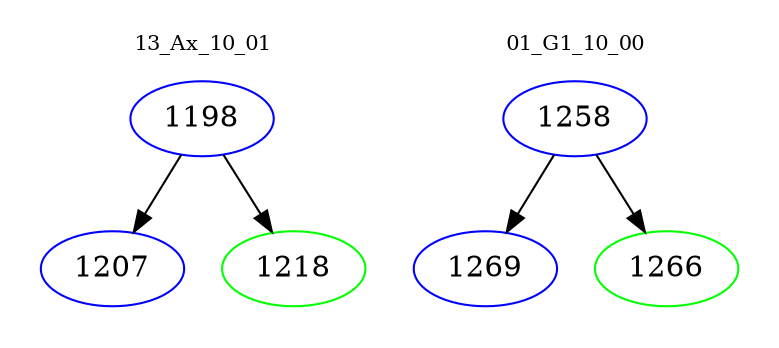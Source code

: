 digraph{
subgraph cluster_0 {
color = white
label = "13_Ax_10_01";
fontsize=10;
T0_1198 [label="1198", color="blue"]
T0_1198 -> T0_1207 [color="black"]
T0_1207 [label="1207", color="blue"]
T0_1198 -> T0_1218 [color="black"]
T0_1218 [label="1218", color="green"]
}
subgraph cluster_1 {
color = white
label = "01_G1_10_00";
fontsize=10;
T1_1258 [label="1258", color="blue"]
T1_1258 -> T1_1269 [color="black"]
T1_1269 [label="1269", color="blue"]
T1_1258 -> T1_1266 [color="black"]
T1_1266 [label="1266", color="green"]
}
}
